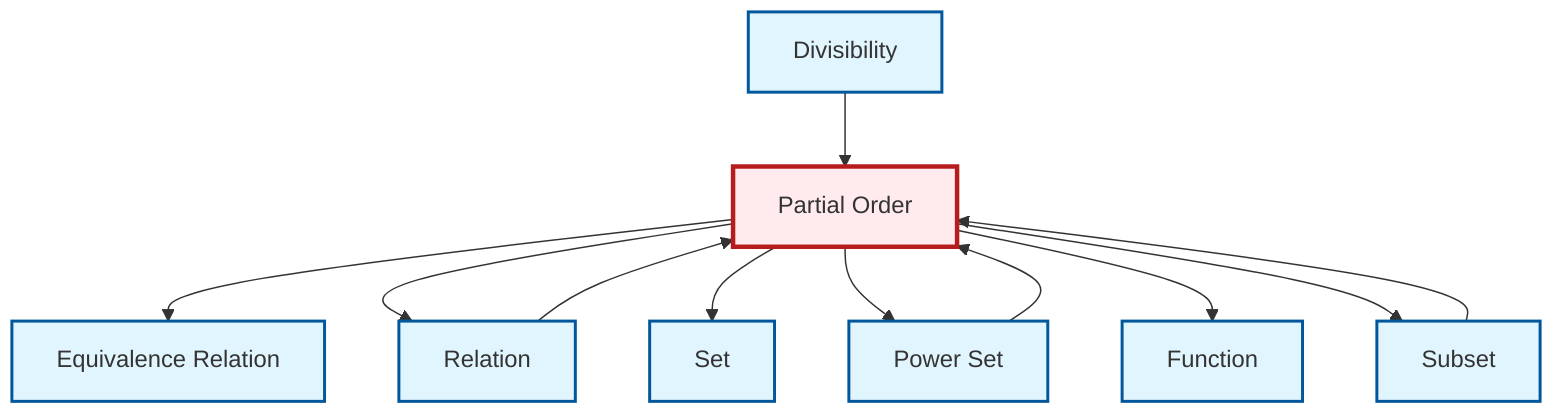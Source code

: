 graph TD
    classDef definition fill:#e1f5fe,stroke:#01579b,stroke-width:2px
    classDef theorem fill:#f3e5f5,stroke:#4a148c,stroke-width:2px
    classDef axiom fill:#fff3e0,stroke:#e65100,stroke-width:2px
    classDef example fill:#e8f5e9,stroke:#1b5e20,stroke-width:2px
    classDef current fill:#ffebee,stroke:#b71c1c,stroke-width:3px
    def-set["Set"]:::definition
    def-function["Function"]:::definition
    def-partial-order["Partial Order"]:::definition
    def-equivalence-relation["Equivalence Relation"]:::definition
    def-divisibility["Divisibility"]:::definition
    def-relation["Relation"]:::definition
    def-subset["Subset"]:::definition
    def-power-set["Power Set"]:::definition
    def-partial-order --> def-equivalence-relation
    def-partial-order --> def-relation
    def-relation --> def-partial-order
    def-divisibility --> def-partial-order
    def-subset --> def-partial-order
    def-power-set --> def-partial-order
    def-partial-order --> def-set
    def-partial-order --> def-power-set
    def-partial-order --> def-function
    def-partial-order --> def-subset
    class def-partial-order current
